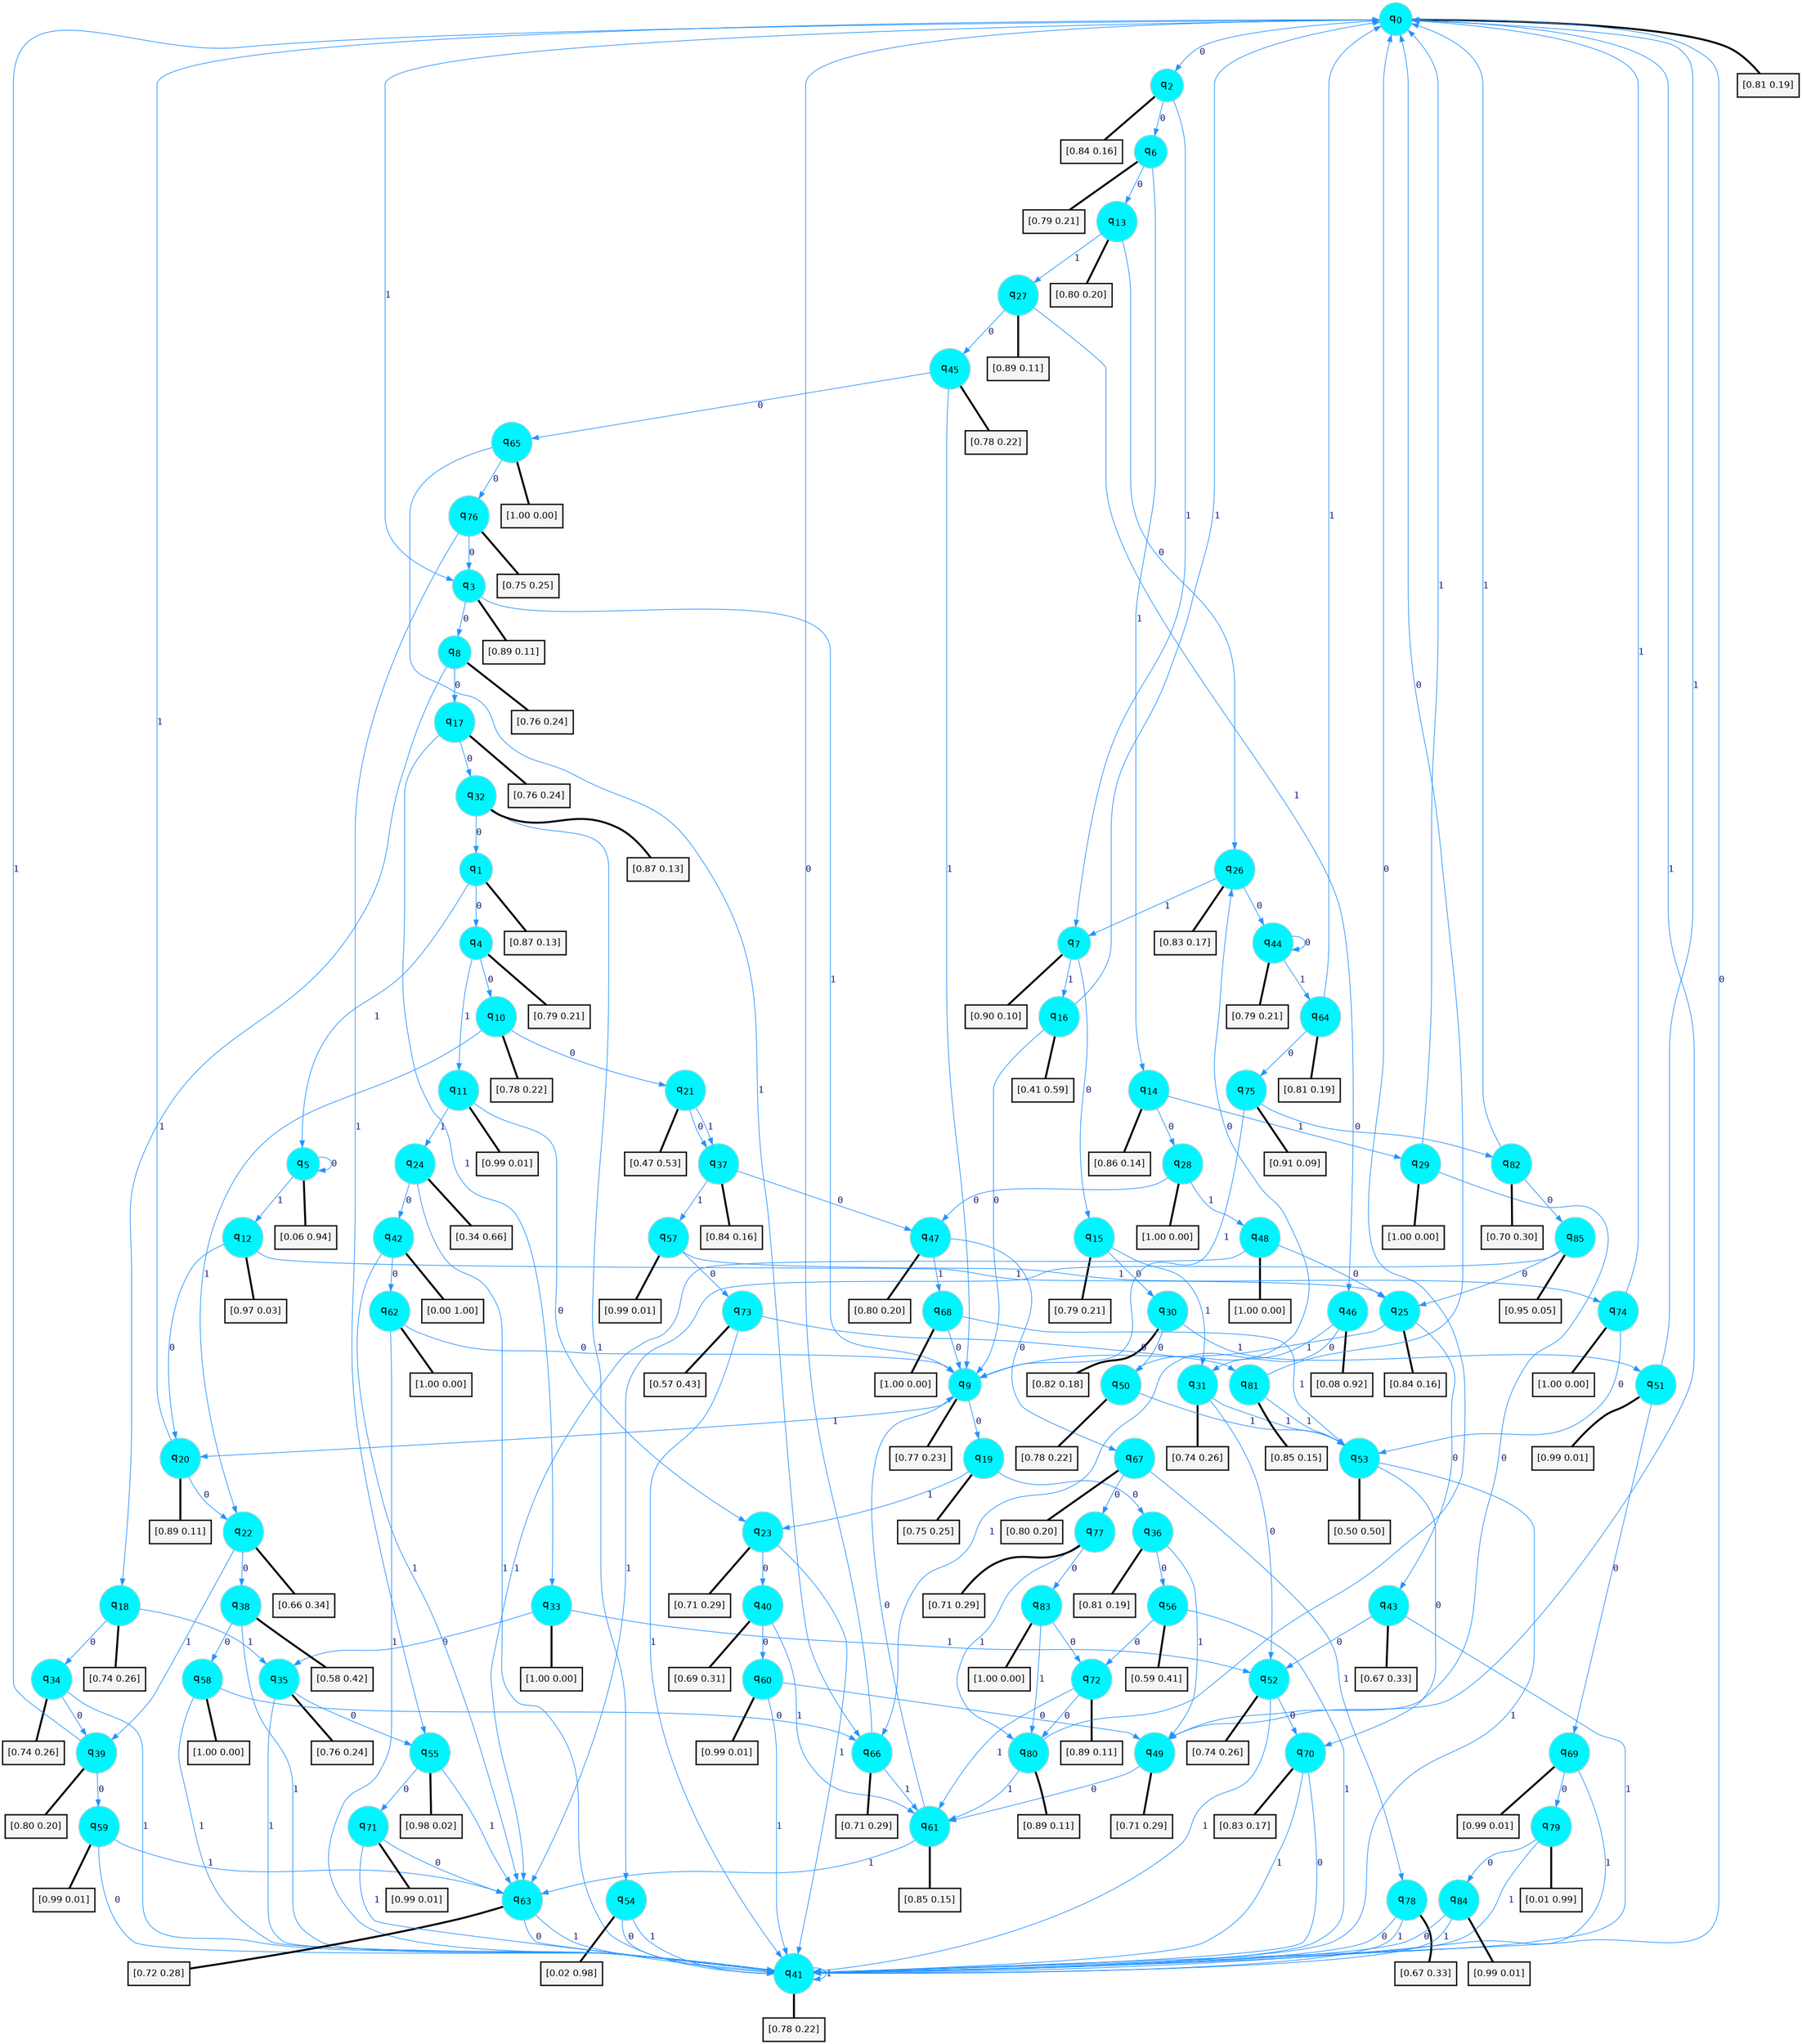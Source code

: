 digraph G {
graph [
bgcolor=transparent, dpi=300, rankdir=TD, size="40,25"];
node [
color=gray, fillcolor=turquoise1, fontcolor=black, fontname=Helvetica, fontsize=16, fontweight=bold, shape=circle, style=filled];
edge [
arrowsize=1, color=dodgerblue1, fontcolor=midnightblue, fontname=courier, fontweight=bold, penwidth=1, style=solid, weight=20];
0[label=<q<SUB>0</SUB>>];
1[label=<q<SUB>1</SUB>>];
2[label=<q<SUB>2</SUB>>];
3[label=<q<SUB>3</SUB>>];
4[label=<q<SUB>4</SUB>>];
5[label=<q<SUB>5</SUB>>];
6[label=<q<SUB>6</SUB>>];
7[label=<q<SUB>7</SUB>>];
8[label=<q<SUB>8</SUB>>];
9[label=<q<SUB>9</SUB>>];
10[label=<q<SUB>10</SUB>>];
11[label=<q<SUB>11</SUB>>];
12[label=<q<SUB>12</SUB>>];
13[label=<q<SUB>13</SUB>>];
14[label=<q<SUB>14</SUB>>];
15[label=<q<SUB>15</SUB>>];
16[label=<q<SUB>16</SUB>>];
17[label=<q<SUB>17</SUB>>];
18[label=<q<SUB>18</SUB>>];
19[label=<q<SUB>19</SUB>>];
20[label=<q<SUB>20</SUB>>];
21[label=<q<SUB>21</SUB>>];
22[label=<q<SUB>22</SUB>>];
23[label=<q<SUB>23</SUB>>];
24[label=<q<SUB>24</SUB>>];
25[label=<q<SUB>25</SUB>>];
26[label=<q<SUB>26</SUB>>];
27[label=<q<SUB>27</SUB>>];
28[label=<q<SUB>28</SUB>>];
29[label=<q<SUB>29</SUB>>];
30[label=<q<SUB>30</SUB>>];
31[label=<q<SUB>31</SUB>>];
32[label=<q<SUB>32</SUB>>];
33[label=<q<SUB>33</SUB>>];
34[label=<q<SUB>34</SUB>>];
35[label=<q<SUB>35</SUB>>];
36[label=<q<SUB>36</SUB>>];
37[label=<q<SUB>37</SUB>>];
38[label=<q<SUB>38</SUB>>];
39[label=<q<SUB>39</SUB>>];
40[label=<q<SUB>40</SUB>>];
41[label=<q<SUB>41</SUB>>];
42[label=<q<SUB>42</SUB>>];
43[label=<q<SUB>43</SUB>>];
44[label=<q<SUB>44</SUB>>];
45[label=<q<SUB>45</SUB>>];
46[label=<q<SUB>46</SUB>>];
47[label=<q<SUB>47</SUB>>];
48[label=<q<SUB>48</SUB>>];
49[label=<q<SUB>49</SUB>>];
50[label=<q<SUB>50</SUB>>];
51[label=<q<SUB>51</SUB>>];
52[label=<q<SUB>52</SUB>>];
53[label=<q<SUB>53</SUB>>];
54[label=<q<SUB>54</SUB>>];
55[label=<q<SUB>55</SUB>>];
56[label=<q<SUB>56</SUB>>];
57[label=<q<SUB>57</SUB>>];
58[label=<q<SUB>58</SUB>>];
59[label=<q<SUB>59</SUB>>];
60[label=<q<SUB>60</SUB>>];
61[label=<q<SUB>61</SUB>>];
62[label=<q<SUB>62</SUB>>];
63[label=<q<SUB>63</SUB>>];
64[label=<q<SUB>64</SUB>>];
65[label=<q<SUB>65</SUB>>];
66[label=<q<SUB>66</SUB>>];
67[label=<q<SUB>67</SUB>>];
68[label=<q<SUB>68</SUB>>];
69[label=<q<SUB>69</SUB>>];
70[label=<q<SUB>70</SUB>>];
71[label=<q<SUB>71</SUB>>];
72[label=<q<SUB>72</SUB>>];
73[label=<q<SUB>73</SUB>>];
74[label=<q<SUB>74</SUB>>];
75[label=<q<SUB>75</SUB>>];
76[label=<q<SUB>76</SUB>>];
77[label=<q<SUB>77</SUB>>];
78[label=<q<SUB>78</SUB>>];
79[label=<q<SUB>79</SUB>>];
80[label=<q<SUB>80</SUB>>];
81[label=<q<SUB>81</SUB>>];
82[label=<q<SUB>82</SUB>>];
83[label=<q<SUB>83</SUB>>];
84[label=<q<SUB>84</SUB>>];
85[label=<q<SUB>85</SUB>>];
86[label="[0.81 0.19]", shape=box,fontcolor=black, fontname=Helvetica, fontsize=14, penwidth=2, fillcolor=whitesmoke,color=black];
87[label="[0.87 0.13]", shape=box,fontcolor=black, fontname=Helvetica, fontsize=14, penwidth=2, fillcolor=whitesmoke,color=black];
88[label="[0.84 0.16]", shape=box,fontcolor=black, fontname=Helvetica, fontsize=14, penwidth=2, fillcolor=whitesmoke,color=black];
89[label="[0.89 0.11]", shape=box,fontcolor=black, fontname=Helvetica, fontsize=14, penwidth=2, fillcolor=whitesmoke,color=black];
90[label="[0.79 0.21]", shape=box,fontcolor=black, fontname=Helvetica, fontsize=14, penwidth=2, fillcolor=whitesmoke,color=black];
91[label="[0.06 0.94]", shape=box,fontcolor=black, fontname=Helvetica, fontsize=14, penwidth=2, fillcolor=whitesmoke,color=black];
92[label="[0.79 0.21]", shape=box,fontcolor=black, fontname=Helvetica, fontsize=14, penwidth=2, fillcolor=whitesmoke,color=black];
93[label="[0.90 0.10]", shape=box,fontcolor=black, fontname=Helvetica, fontsize=14, penwidth=2, fillcolor=whitesmoke,color=black];
94[label="[0.76 0.24]", shape=box,fontcolor=black, fontname=Helvetica, fontsize=14, penwidth=2, fillcolor=whitesmoke,color=black];
95[label="[0.77 0.23]", shape=box,fontcolor=black, fontname=Helvetica, fontsize=14, penwidth=2, fillcolor=whitesmoke,color=black];
96[label="[0.78 0.22]", shape=box,fontcolor=black, fontname=Helvetica, fontsize=14, penwidth=2, fillcolor=whitesmoke,color=black];
97[label="[0.99 0.01]", shape=box,fontcolor=black, fontname=Helvetica, fontsize=14, penwidth=2, fillcolor=whitesmoke,color=black];
98[label="[0.97 0.03]", shape=box,fontcolor=black, fontname=Helvetica, fontsize=14, penwidth=2, fillcolor=whitesmoke,color=black];
99[label="[0.80 0.20]", shape=box,fontcolor=black, fontname=Helvetica, fontsize=14, penwidth=2, fillcolor=whitesmoke,color=black];
100[label="[0.86 0.14]", shape=box,fontcolor=black, fontname=Helvetica, fontsize=14, penwidth=2, fillcolor=whitesmoke,color=black];
101[label="[0.79 0.21]", shape=box,fontcolor=black, fontname=Helvetica, fontsize=14, penwidth=2, fillcolor=whitesmoke,color=black];
102[label="[0.41 0.59]", shape=box,fontcolor=black, fontname=Helvetica, fontsize=14, penwidth=2, fillcolor=whitesmoke,color=black];
103[label="[0.76 0.24]", shape=box,fontcolor=black, fontname=Helvetica, fontsize=14, penwidth=2, fillcolor=whitesmoke,color=black];
104[label="[0.74 0.26]", shape=box,fontcolor=black, fontname=Helvetica, fontsize=14, penwidth=2, fillcolor=whitesmoke,color=black];
105[label="[0.75 0.25]", shape=box,fontcolor=black, fontname=Helvetica, fontsize=14, penwidth=2, fillcolor=whitesmoke,color=black];
106[label="[0.89 0.11]", shape=box,fontcolor=black, fontname=Helvetica, fontsize=14, penwidth=2, fillcolor=whitesmoke,color=black];
107[label="[0.47 0.53]", shape=box,fontcolor=black, fontname=Helvetica, fontsize=14, penwidth=2, fillcolor=whitesmoke,color=black];
108[label="[0.66 0.34]", shape=box,fontcolor=black, fontname=Helvetica, fontsize=14, penwidth=2, fillcolor=whitesmoke,color=black];
109[label="[0.71 0.29]", shape=box,fontcolor=black, fontname=Helvetica, fontsize=14, penwidth=2, fillcolor=whitesmoke,color=black];
110[label="[0.34 0.66]", shape=box,fontcolor=black, fontname=Helvetica, fontsize=14, penwidth=2, fillcolor=whitesmoke,color=black];
111[label="[0.84 0.16]", shape=box,fontcolor=black, fontname=Helvetica, fontsize=14, penwidth=2, fillcolor=whitesmoke,color=black];
112[label="[0.83 0.17]", shape=box,fontcolor=black, fontname=Helvetica, fontsize=14, penwidth=2, fillcolor=whitesmoke,color=black];
113[label="[0.89 0.11]", shape=box,fontcolor=black, fontname=Helvetica, fontsize=14, penwidth=2, fillcolor=whitesmoke,color=black];
114[label="[1.00 0.00]", shape=box,fontcolor=black, fontname=Helvetica, fontsize=14, penwidth=2, fillcolor=whitesmoke,color=black];
115[label="[1.00 0.00]", shape=box,fontcolor=black, fontname=Helvetica, fontsize=14, penwidth=2, fillcolor=whitesmoke,color=black];
116[label="[0.82 0.18]", shape=box,fontcolor=black, fontname=Helvetica, fontsize=14, penwidth=2, fillcolor=whitesmoke,color=black];
117[label="[0.74 0.26]", shape=box,fontcolor=black, fontname=Helvetica, fontsize=14, penwidth=2, fillcolor=whitesmoke,color=black];
118[label="[0.87 0.13]", shape=box,fontcolor=black, fontname=Helvetica, fontsize=14, penwidth=2, fillcolor=whitesmoke,color=black];
119[label="[1.00 0.00]", shape=box,fontcolor=black, fontname=Helvetica, fontsize=14, penwidth=2, fillcolor=whitesmoke,color=black];
120[label="[0.74 0.26]", shape=box,fontcolor=black, fontname=Helvetica, fontsize=14, penwidth=2, fillcolor=whitesmoke,color=black];
121[label="[0.76 0.24]", shape=box,fontcolor=black, fontname=Helvetica, fontsize=14, penwidth=2, fillcolor=whitesmoke,color=black];
122[label="[0.81 0.19]", shape=box,fontcolor=black, fontname=Helvetica, fontsize=14, penwidth=2, fillcolor=whitesmoke,color=black];
123[label="[0.84 0.16]", shape=box,fontcolor=black, fontname=Helvetica, fontsize=14, penwidth=2, fillcolor=whitesmoke,color=black];
124[label="[0.58 0.42]", shape=box,fontcolor=black, fontname=Helvetica, fontsize=14, penwidth=2, fillcolor=whitesmoke,color=black];
125[label="[0.80 0.20]", shape=box,fontcolor=black, fontname=Helvetica, fontsize=14, penwidth=2, fillcolor=whitesmoke,color=black];
126[label="[0.69 0.31]", shape=box,fontcolor=black, fontname=Helvetica, fontsize=14, penwidth=2, fillcolor=whitesmoke,color=black];
127[label="[0.78 0.22]", shape=box,fontcolor=black, fontname=Helvetica, fontsize=14, penwidth=2, fillcolor=whitesmoke,color=black];
128[label="[0.00 1.00]", shape=box,fontcolor=black, fontname=Helvetica, fontsize=14, penwidth=2, fillcolor=whitesmoke,color=black];
129[label="[0.67 0.33]", shape=box,fontcolor=black, fontname=Helvetica, fontsize=14, penwidth=2, fillcolor=whitesmoke,color=black];
130[label="[0.79 0.21]", shape=box,fontcolor=black, fontname=Helvetica, fontsize=14, penwidth=2, fillcolor=whitesmoke,color=black];
131[label="[0.78 0.22]", shape=box,fontcolor=black, fontname=Helvetica, fontsize=14, penwidth=2, fillcolor=whitesmoke,color=black];
132[label="[0.08 0.92]", shape=box,fontcolor=black, fontname=Helvetica, fontsize=14, penwidth=2, fillcolor=whitesmoke,color=black];
133[label="[0.80 0.20]", shape=box,fontcolor=black, fontname=Helvetica, fontsize=14, penwidth=2, fillcolor=whitesmoke,color=black];
134[label="[1.00 0.00]", shape=box,fontcolor=black, fontname=Helvetica, fontsize=14, penwidth=2, fillcolor=whitesmoke,color=black];
135[label="[0.71 0.29]", shape=box,fontcolor=black, fontname=Helvetica, fontsize=14, penwidth=2, fillcolor=whitesmoke,color=black];
136[label="[0.78 0.22]", shape=box,fontcolor=black, fontname=Helvetica, fontsize=14, penwidth=2, fillcolor=whitesmoke,color=black];
137[label="[0.99 0.01]", shape=box,fontcolor=black, fontname=Helvetica, fontsize=14, penwidth=2, fillcolor=whitesmoke,color=black];
138[label="[0.74 0.26]", shape=box,fontcolor=black, fontname=Helvetica, fontsize=14, penwidth=2, fillcolor=whitesmoke,color=black];
139[label="[0.50 0.50]", shape=box,fontcolor=black, fontname=Helvetica, fontsize=14, penwidth=2, fillcolor=whitesmoke,color=black];
140[label="[0.02 0.98]", shape=box,fontcolor=black, fontname=Helvetica, fontsize=14, penwidth=2, fillcolor=whitesmoke,color=black];
141[label="[0.98 0.02]", shape=box,fontcolor=black, fontname=Helvetica, fontsize=14, penwidth=2, fillcolor=whitesmoke,color=black];
142[label="[0.59 0.41]", shape=box,fontcolor=black, fontname=Helvetica, fontsize=14, penwidth=2, fillcolor=whitesmoke,color=black];
143[label="[0.99 0.01]", shape=box,fontcolor=black, fontname=Helvetica, fontsize=14, penwidth=2, fillcolor=whitesmoke,color=black];
144[label="[1.00 0.00]", shape=box,fontcolor=black, fontname=Helvetica, fontsize=14, penwidth=2, fillcolor=whitesmoke,color=black];
145[label="[0.99 0.01]", shape=box,fontcolor=black, fontname=Helvetica, fontsize=14, penwidth=2, fillcolor=whitesmoke,color=black];
146[label="[0.99 0.01]", shape=box,fontcolor=black, fontname=Helvetica, fontsize=14, penwidth=2, fillcolor=whitesmoke,color=black];
147[label="[0.85 0.15]", shape=box,fontcolor=black, fontname=Helvetica, fontsize=14, penwidth=2, fillcolor=whitesmoke,color=black];
148[label="[1.00 0.00]", shape=box,fontcolor=black, fontname=Helvetica, fontsize=14, penwidth=2, fillcolor=whitesmoke,color=black];
149[label="[0.72 0.28]", shape=box,fontcolor=black, fontname=Helvetica, fontsize=14, penwidth=2, fillcolor=whitesmoke,color=black];
150[label="[0.81 0.19]", shape=box,fontcolor=black, fontname=Helvetica, fontsize=14, penwidth=2, fillcolor=whitesmoke,color=black];
151[label="[1.00 0.00]", shape=box,fontcolor=black, fontname=Helvetica, fontsize=14, penwidth=2, fillcolor=whitesmoke,color=black];
152[label="[0.71 0.29]", shape=box,fontcolor=black, fontname=Helvetica, fontsize=14, penwidth=2, fillcolor=whitesmoke,color=black];
153[label="[0.80 0.20]", shape=box,fontcolor=black, fontname=Helvetica, fontsize=14, penwidth=2, fillcolor=whitesmoke,color=black];
154[label="[1.00 0.00]", shape=box,fontcolor=black, fontname=Helvetica, fontsize=14, penwidth=2, fillcolor=whitesmoke,color=black];
155[label="[0.99 0.01]", shape=box,fontcolor=black, fontname=Helvetica, fontsize=14, penwidth=2, fillcolor=whitesmoke,color=black];
156[label="[0.83 0.17]", shape=box,fontcolor=black, fontname=Helvetica, fontsize=14, penwidth=2, fillcolor=whitesmoke,color=black];
157[label="[0.99 0.01]", shape=box,fontcolor=black, fontname=Helvetica, fontsize=14, penwidth=2, fillcolor=whitesmoke,color=black];
158[label="[0.89 0.11]", shape=box,fontcolor=black, fontname=Helvetica, fontsize=14, penwidth=2, fillcolor=whitesmoke,color=black];
159[label="[0.57 0.43]", shape=box,fontcolor=black, fontname=Helvetica, fontsize=14, penwidth=2, fillcolor=whitesmoke,color=black];
160[label="[1.00 0.00]", shape=box,fontcolor=black, fontname=Helvetica, fontsize=14, penwidth=2, fillcolor=whitesmoke,color=black];
161[label="[0.91 0.09]", shape=box,fontcolor=black, fontname=Helvetica, fontsize=14, penwidth=2, fillcolor=whitesmoke,color=black];
162[label="[0.75 0.25]", shape=box,fontcolor=black, fontname=Helvetica, fontsize=14, penwidth=2, fillcolor=whitesmoke,color=black];
163[label="[0.71 0.29]", shape=box,fontcolor=black, fontname=Helvetica, fontsize=14, penwidth=2, fillcolor=whitesmoke,color=black];
164[label="[0.67 0.33]", shape=box,fontcolor=black, fontname=Helvetica, fontsize=14, penwidth=2, fillcolor=whitesmoke,color=black];
165[label="[0.01 0.99]", shape=box,fontcolor=black, fontname=Helvetica, fontsize=14, penwidth=2, fillcolor=whitesmoke,color=black];
166[label="[0.89 0.11]", shape=box,fontcolor=black, fontname=Helvetica, fontsize=14, penwidth=2, fillcolor=whitesmoke,color=black];
167[label="[0.85 0.15]", shape=box,fontcolor=black, fontname=Helvetica, fontsize=14, penwidth=2, fillcolor=whitesmoke,color=black];
168[label="[0.70 0.30]", shape=box,fontcolor=black, fontname=Helvetica, fontsize=14, penwidth=2, fillcolor=whitesmoke,color=black];
169[label="[1.00 0.00]", shape=box,fontcolor=black, fontname=Helvetica, fontsize=14, penwidth=2, fillcolor=whitesmoke,color=black];
170[label="[0.99 0.01]", shape=box,fontcolor=black, fontname=Helvetica, fontsize=14, penwidth=2, fillcolor=whitesmoke,color=black];
171[label="[0.95 0.05]", shape=box,fontcolor=black, fontname=Helvetica, fontsize=14, penwidth=2, fillcolor=whitesmoke,color=black];
0->2 [label=0];
0->3 [label=1];
0->86 [arrowhead=none, penwidth=3,color=black];
1->4 [label=0];
1->5 [label=1];
1->87 [arrowhead=none, penwidth=3,color=black];
2->6 [label=0];
2->7 [label=1];
2->88 [arrowhead=none, penwidth=3,color=black];
3->8 [label=0];
3->9 [label=1];
3->89 [arrowhead=none, penwidth=3,color=black];
4->10 [label=0];
4->11 [label=1];
4->90 [arrowhead=none, penwidth=3,color=black];
5->5 [label=0];
5->12 [label=1];
5->91 [arrowhead=none, penwidth=3,color=black];
6->13 [label=0];
6->14 [label=1];
6->92 [arrowhead=none, penwidth=3,color=black];
7->15 [label=0];
7->16 [label=1];
7->93 [arrowhead=none, penwidth=3,color=black];
8->17 [label=0];
8->18 [label=1];
8->94 [arrowhead=none, penwidth=3,color=black];
9->19 [label=0];
9->20 [label=1];
9->95 [arrowhead=none, penwidth=3,color=black];
10->21 [label=0];
10->22 [label=1];
10->96 [arrowhead=none, penwidth=3,color=black];
11->23 [label=0];
11->24 [label=1];
11->97 [arrowhead=none, penwidth=3,color=black];
12->20 [label=0];
12->25 [label=1];
12->98 [arrowhead=none, penwidth=3,color=black];
13->26 [label=0];
13->27 [label=1];
13->99 [arrowhead=none, penwidth=3,color=black];
14->28 [label=0];
14->29 [label=1];
14->100 [arrowhead=none, penwidth=3,color=black];
15->30 [label=0];
15->31 [label=1];
15->101 [arrowhead=none, penwidth=3,color=black];
16->9 [label=0];
16->0 [label=1];
16->102 [arrowhead=none, penwidth=3,color=black];
17->32 [label=0];
17->33 [label=1];
17->103 [arrowhead=none, penwidth=3,color=black];
18->34 [label=0];
18->35 [label=1];
18->104 [arrowhead=none, penwidth=3,color=black];
19->36 [label=0];
19->23 [label=1];
19->105 [arrowhead=none, penwidth=3,color=black];
20->22 [label=0];
20->0 [label=1];
20->106 [arrowhead=none, penwidth=3,color=black];
21->37 [label=0];
21->37 [label=1];
21->107 [arrowhead=none, penwidth=3,color=black];
22->38 [label=0];
22->39 [label=1];
22->108 [arrowhead=none, penwidth=3,color=black];
23->40 [label=0];
23->41 [label=1];
23->109 [arrowhead=none, penwidth=3,color=black];
24->42 [label=0];
24->41 [label=1];
24->110 [arrowhead=none, penwidth=3,color=black];
25->43 [label=0];
25->9 [label=1];
25->111 [arrowhead=none, penwidth=3,color=black];
26->44 [label=0];
26->7 [label=1];
26->112 [arrowhead=none, penwidth=3,color=black];
27->45 [label=0];
27->46 [label=1];
27->113 [arrowhead=none, penwidth=3,color=black];
28->47 [label=0];
28->48 [label=1];
28->114 [arrowhead=none, penwidth=3,color=black];
29->49 [label=0];
29->0 [label=1];
29->115 [arrowhead=none, penwidth=3,color=black];
30->50 [label=0];
30->51 [label=1];
30->116 [arrowhead=none, penwidth=3,color=black];
31->52 [label=0];
31->53 [label=1];
31->117 [arrowhead=none, penwidth=3,color=black];
32->1 [label=0];
32->54 [label=1];
32->118 [arrowhead=none, penwidth=3,color=black];
33->35 [label=0];
33->52 [label=1];
33->119 [arrowhead=none, penwidth=3,color=black];
34->39 [label=0];
34->41 [label=1];
34->120 [arrowhead=none, penwidth=3,color=black];
35->55 [label=0];
35->41 [label=1];
35->121 [arrowhead=none, penwidth=3,color=black];
36->56 [label=0];
36->49 [label=1];
36->122 [arrowhead=none, penwidth=3,color=black];
37->47 [label=0];
37->57 [label=1];
37->123 [arrowhead=none, penwidth=3,color=black];
38->58 [label=0];
38->41 [label=1];
38->124 [arrowhead=none, penwidth=3,color=black];
39->59 [label=0];
39->0 [label=1];
39->125 [arrowhead=none, penwidth=3,color=black];
40->60 [label=0];
40->61 [label=1];
40->126 [arrowhead=none, penwidth=3,color=black];
41->0 [label=0];
41->41 [label=1];
41->127 [arrowhead=none, penwidth=3,color=black];
42->62 [label=0];
42->63 [label=1];
42->128 [arrowhead=none, penwidth=3,color=black];
43->52 [label=0];
43->41 [label=1];
43->129 [arrowhead=none, penwidth=3,color=black];
44->44 [label=0];
44->64 [label=1];
44->130 [arrowhead=none, penwidth=3,color=black];
45->65 [label=0];
45->9 [label=1];
45->131 [arrowhead=none, penwidth=3,color=black];
46->31 [label=0];
46->66 [label=1];
46->132 [arrowhead=none, penwidth=3,color=black];
47->67 [label=0];
47->68 [label=1];
47->133 [arrowhead=none, penwidth=3,color=black];
48->25 [label=0];
48->63 [label=1];
48->134 [arrowhead=none, penwidth=3,color=black];
49->61 [label=0];
49->0 [label=1];
49->135 [arrowhead=none, penwidth=3,color=black];
50->26 [label=0];
50->53 [label=1];
50->136 [arrowhead=none, penwidth=3,color=black];
51->69 [label=0];
51->0 [label=1];
51->137 [arrowhead=none, penwidth=3,color=black];
52->70 [label=0];
52->41 [label=1];
52->138 [arrowhead=none, penwidth=3,color=black];
53->70 [label=0];
53->41 [label=1];
53->139 [arrowhead=none, penwidth=3,color=black];
54->41 [label=0];
54->41 [label=1];
54->140 [arrowhead=none, penwidth=3,color=black];
55->71 [label=0];
55->63 [label=1];
55->141 [arrowhead=none, penwidth=3,color=black];
56->72 [label=0];
56->41 [label=1];
56->142 [arrowhead=none, penwidth=3,color=black];
57->73 [label=0];
57->74 [label=1];
57->143 [arrowhead=none, penwidth=3,color=black];
58->66 [label=0];
58->41 [label=1];
58->144 [arrowhead=none, penwidth=3,color=black];
59->41 [label=0];
59->63 [label=1];
59->145 [arrowhead=none, penwidth=3,color=black];
60->49 [label=0];
60->41 [label=1];
60->146 [arrowhead=none, penwidth=3,color=black];
61->9 [label=0];
61->63 [label=1];
61->147 [arrowhead=none, penwidth=3,color=black];
62->9 [label=0];
62->41 [label=1];
62->148 [arrowhead=none, penwidth=3,color=black];
63->41 [label=0];
63->41 [label=1];
63->149 [arrowhead=none, penwidth=3,color=black];
64->75 [label=0];
64->0 [label=1];
64->150 [arrowhead=none, penwidth=3,color=black];
65->76 [label=0];
65->66 [label=1];
65->151 [arrowhead=none, penwidth=3,color=black];
66->0 [label=0];
66->61 [label=1];
66->152 [arrowhead=none, penwidth=3,color=black];
67->77 [label=0];
67->78 [label=1];
67->153 [arrowhead=none, penwidth=3,color=black];
68->9 [label=0];
68->53 [label=1];
68->154 [arrowhead=none, penwidth=3,color=black];
69->79 [label=0];
69->41 [label=1];
69->155 [arrowhead=none, penwidth=3,color=black];
70->41 [label=0];
70->41 [label=1];
70->156 [arrowhead=none, penwidth=3,color=black];
71->63 [label=0];
71->41 [label=1];
71->157 [arrowhead=none, penwidth=3,color=black];
72->80 [label=0];
72->61 [label=1];
72->158 [arrowhead=none, penwidth=3,color=black];
73->81 [label=0];
73->41 [label=1];
73->159 [arrowhead=none, penwidth=3,color=black];
74->53 [label=0];
74->0 [label=1];
74->160 [arrowhead=none, penwidth=3,color=black];
75->82 [label=0];
75->9 [label=1];
75->161 [arrowhead=none, penwidth=3,color=black];
76->3 [label=0];
76->55 [label=1];
76->162 [arrowhead=none, penwidth=3,color=black];
77->83 [label=0];
77->80 [label=1];
77->163 [arrowhead=none, penwidth=3,color=black];
78->41 [label=0];
78->41 [label=1];
78->164 [arrowhead=none, penwidth=3,color=black];
79->84 [label=0];
79->41 [label=1];
79->165 [arrowhead=none, penwidth=3,color=black];
80->0 [label=0];
80->61 [label=1];
80->166 [arrowhead=none, penwidth=3,color=black];
81->0 [label=0];
81->53 [label=1];
81->167 [arrowhead=none, penwidth=3,color=black];
82->85 [label=0];
82->0 [label=1];
82->168 [arrowhead=none, penwidth=3,color=black];
83->72 [label=0];
83->80 [label=1];
83->169 [arrowhead=none, penwidth=3,color=black];
84->41 [label=0];
84->41 [label=1];
84->170 [arrowhead=none, penwidth=3,color=black];
85->25 [label=0];
85->63 [label=1];
85->171 [arrowhead=none, penwidth=3,color=black];
}
